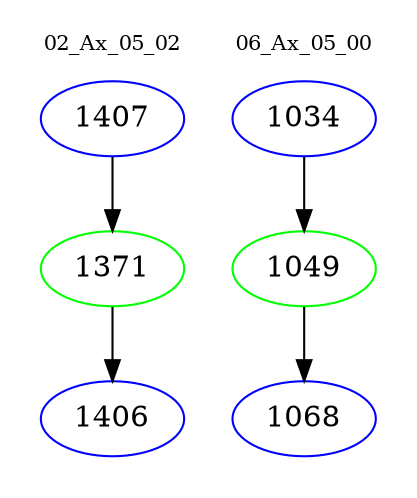 digraph{
subgraph cluster_0 {
color = white
label = "02_Ax_05_02";
fontsize=10;
T0_1407 [label="1407", color="blue"]
T0_1407 -> T0_1371 [color="black"]
T0_1371 [label="1371", color="green"]
T0_1371 -> T0_1406 [color="black"]
T0_1406 [label="1406", color="blue"]
}
subgraph cluster_1 {
color = white
label = "06_Ax_05_00";
fontsize=10;
T1_1034 [label="1034", color="blue"]
T1_1034 -> T1_1049 [color="black"]
T1_1049 [label="1049", color="green"]
T1_1049 -> T1_1068 [color="black"]
T1_1068 [label="1068", color="blue"]
}
}
